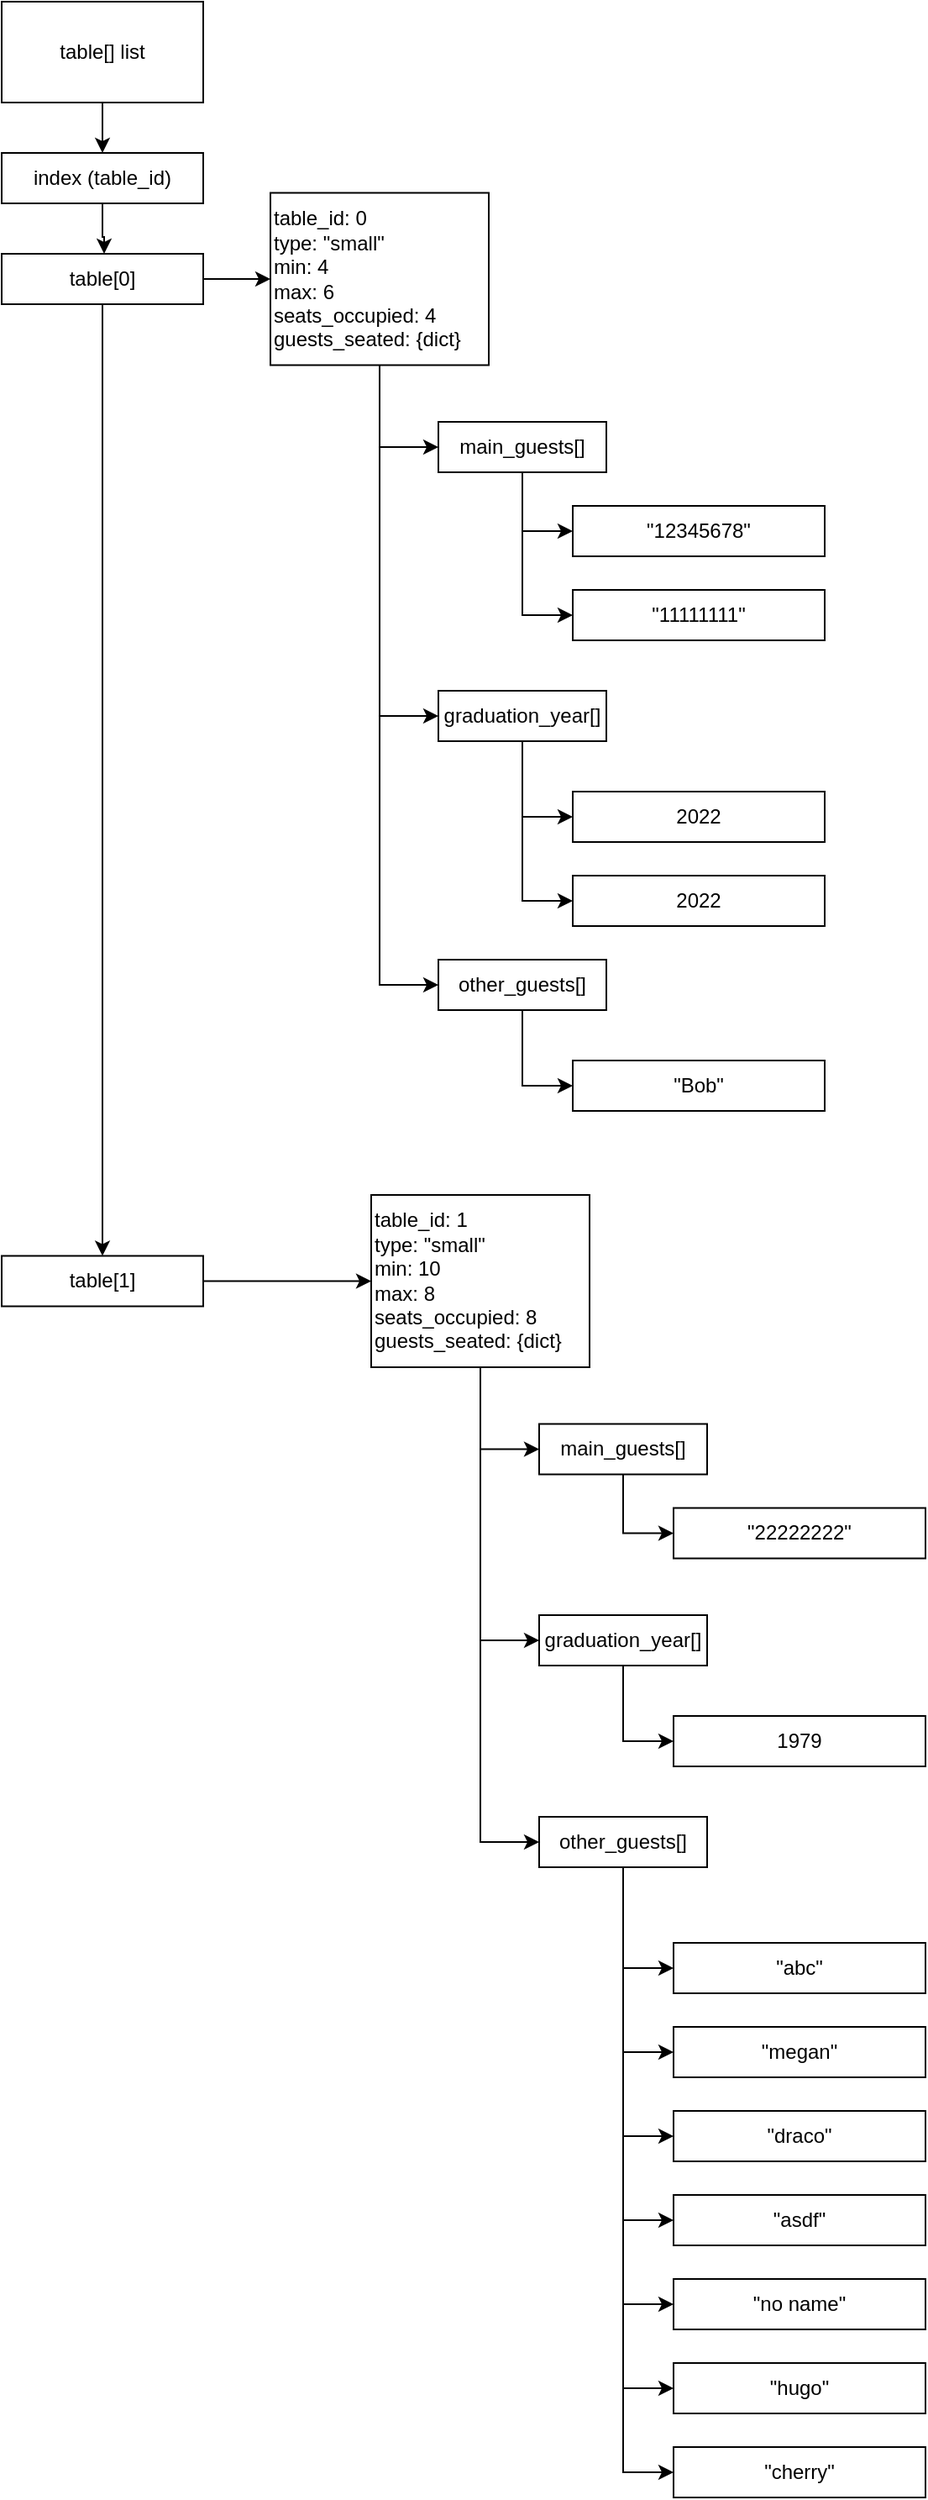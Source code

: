 <mxfile version="27.0.9">
  <diagram name="第 1 页" id="QF-57AJRYaY1Wi2G46tM">
    <mxGraphModel dx="946" dy="597" grid="1" gridSize="10" guides="1" tooltips="1" connect="1" arrows="1" fold="1" page="1" pageScale="1" pageWidth="827" pageHeight="1169" math="0" shadow="0">
      <root>
        <mxCell id="0" />
        <mxCell id="1" parent="0" />
        <mxCell id="AaTU3RrL48MkJrULVNO8-1" value="table[] list" style="rounded=0;whiteSpace=wrap;html=1;" vertex="1" parent="1">
          <mxGeometry x="640" y="330" width="120" height="60" as="geometry" />
        </mxCell>
        <mxCell id="AaTU3RrL48MkJrULVNO8-2" style="edgeStyle=orthogonalEdgeStyle;rounded=0;orthogonalLoop=1;jettySize=auto;html=1;entryX=0.5;entryY=0;entryDx=0;entryDy=0;" edge="1" parent="1" target="AaTU3RrL48MkJrULVNO8-4">
          <mxGeometry relative="1" as="geometry">
            <mxPoint x="700" y="390" as="sourcePoint" />
          </mxGeometry>
        </mxCell>
        <mxCell id="AaTU3RrL48MkJrULVNO8-3" style="edgeStyle=orthogonalEdgeStyle;rounded=0;orthogonalLoop=1;jettySize=auto;html=1;" edge="1" parent="1" source="AaTU3RrL48MkJrULVNO8-4" target="AaTU3RrL48MkJrULVNO8-6">
          <mxGeometry relative="1" as="geometry">
            <mxPoint x="700" y="500" as="targetPoint" />
            <Array as="points">
              <mxPoint x="700" y="470" />
              <mxPoint x="701" y="470" />
            </Array>
          </mxGeometry>
        </mxCell>
        <mxCell id="AaTU3RrL48MkJrULVNO8-4" value="index (table_id)" style="rounded=0;whiteSpace=wrap;html=1;" vertex="1" parent="1">
          <mxGeometry x="640" y="420" width="120" height="30" as="geometry" />
        </mxCell>
        <mxCell id="AaTU3RrL48MkJrULVNO8-5" style="edgeStyle=orthogonalEdgeStyle;rounded=0;orthogonalLoop=1;jettySize=auto;html=1;entryX=0;entryY=0.5;entryDx=0;entryDy=0;" edge="1" parent="1" source="AaTU3RrL48MkJrULVNO8-6" target="AaTU3RrL48MkJrULVNO8-7">
          <mxGeometry relative="1" as="geometry" />
        </mxCell>
        <mxCell id="AaTU3RrL48MkJrULVNO8-44" style="edgeStyle=orthogonalEdgeStyle;rounded=0;orthogonalLoop=1;jettySize=auto;html=1;" edge="1" parent="1" source="AaTU3RrL48MkJrULVNO8-6" target="AaTU3RrL48MkJrULVNO8-42">
          <mxGeometry relative="1" as="geometry" />
        </mxCell>
        <mxCell id="AaTU3RrL48MkJrULVNO8-6" value="table[0]" style="rounded=0;whiteSpace=wrap;html=1;" vertex="1" parent="1">
          <mxGeometry x="640" y="480" width="120" height="30" as="geometry" />
        </mxCell>
        <mxCell id="AaTU3RrL48MkJrULVNO8-12" style="edgeStyle=orthogonalEdgeStyle;rounded=0;orthogonalLoop=1;jettySize=auto;html=1;entryX=0;entryY=0.5;entryDx=0;entryDy=0;" edge="1" parent="1" source="AaTU3RrL48MkJrULVNO8-7" target="AaTU3RrL48MkJrULVNO8-8">
          <mxGeometry relative="1" as="geometry" />
        </mxCell>
        <mxCell id="AaTU3RrL48MkJrULVNO8-13" style="edgeStyle=orthogonalEdgeStyle;rounded=0;orthogonalLoop=1;jettySize=auto;html=1;entryX=0;entryY=0.5;entryDx=0;entryDy=0;" edge="1" parent="1" source="AaTU3RrL48MkJrULVNO8-7" target="AaTU3RrL48MkJrULVNO8-9">
          <mxGeometry relative="1" as="geometry" />
        </mxCell>
        <mxCell id="AaTU3RrL48MkJrULVNO8-14" style="edgeStyle=orthogonalEdgeStyle;rounded=0;orthogonalLoop=1;jettySize=auto;html=1;entryX=0;entryY=0.5;entryDx=0;entryDy=0;" edge="1" parent="1" source="AaTU3RrL48MkJrULVNO8-7" target="AaTU3RrL48MkJrULVNO8-10">
          <mxGeometry relative="1" as="geometry" />
        </mxCell>
        <mxCell id="AaTU3RrL48MkJrULVNO8-7" value="table_id: 0&lt;div&gt;type: &quot;small&quot;&lt;/div&gt;&lt;div&gt;min: 4&lt;/div&gt;&lt;div&gt;max: 6&lt;/div&gt;&lt;div&gt;seats_occupied: 4&lt;/div&gt;&lt;div&gt;&lt;span style=&quot;background-color: transparent; color: light-dark(rgb(0, 0, 0), rgb(255, 255, 255));&quot;&gt;guests_seated: {dict}&amp;nbsp;&lt;/span&gt;&lt;/div&gt;" style="rounded=0;whiteSpace=wrap;html=1;align=left;" vertex="1" parent="1">
          <mxGeometry x="800" y="443.75" width="130" height="102.5" as="geometry" />
        </mxCell>
        <mxCell id="AaTU3RrL48MkJrULVNO8-19" style="edgeStyle=orthogonalEdgeStyle;rounded=0;orthogonalLoop=1;jettySize=auto;html=1;entryX=0;entryY=0.5;entryDx=0;entryDy=0;" edge="1" parent="1" source="AaTU3RrL48MkJrULVNO8-8" target="AaTU3RrL48MkJrULVNO8-15">
          <mxGeometry relative="1" as="geometry" />
        </mxCell>
        <mxCell id="AaTU3RrL48MkJrULVNO8-20" style="edgeStyle=orthogonalEdgeStyle;rounded=0;orthogonalLoop=1;jettySize=auto;html=1;entryX=0;entryY=0.5;entryDx=0;entryDy=0;" edge="1" parent="1" source="AaTU3RrL48MkJrULVNO8-8" target="AaTU3RrL48MkJrULVNO8-16">
          <mxGeometry relative="1" as="geometry" />
        </mxCell>
        <mxCell id="AaTU3RrL48MkJrULVNO8-8" value="main_guests[]" style="rounded=0;whiteSpace=wrap;html=1;" vertex="1" parent="1">
          <mxGeometry x="900" y="580" width="100" height="30" as="geometry" />
        </mxCell>
        <mxCell id="AaTU3RrL48MkJrULVNO8-21" style="edgeStyle=orthogonalEdgeStyle;rounded=0;orthogonalLoop=1;jettySize=auto;html=1;entryX=0;entryY=0.5;entryDx=0;entryDy=0;" edge="1" parent="1" source="AaTU3RrL48MkJrULVNO8-9" target="AaTU3RrL48MkJrULVNO8-17">
          <mxGeometry relative="1" as="geometry" />
        </mxCell>
        <mxCell id="AaTU3RrL48MkJrULVNO8-22" style="edgeStyle=orthogonalEdgeStyle;rounded=0;orthogonalLoop=1;jettySize=auto;html=1;entryX=0;entryY=0.5;entryDx=0;entryDy=0;" edge="1" parent="1" source="AaTU3RrL48MkJrULVNO8-9" target="AaTU3RrL48MkJrULVNO8-18">
          <mxGeometry relative="1" as="geometry" />
        </mxCell>
        <mxCell id="AaTU3RrL48MkJrULVNO8-9" value="graduation_year[]" style="rounded=0;whiteSpace=wrap;html=1;" vertex="1" parent="1">
          <mxGeometry x="900" y="740" width="100" height="30" as="geometry" />
        </mxCell>
        <mxCell id="AaTU3RrL48MkJrULVNO8-24" style="edgeStyle=orthogonalEdgeStyle;rounded=0;orthogonalLoop=1;jettySize=auto;html=1;entryX=0;entryY=0.5;entryDx=0;entryDy=0;" edge="1" parent="1" source="AaTU3RrL48MkJrULVNO8-10" target="AaTU3RrL48MkJrULVNO8-23">
          <mxGeometry relative="1" as="geometry" />
        </mxCell>
        <mxCell id="AaTU3RrL48MkJrULVNO8-10" value="other_guests[]" style="rounded=0;whiteSpace=wrap;html=1;" vertex="1" parent="1">
          <mxGeometry x="900" y="900" width="100" height="30" as="geometry" />
        </mxCell>
        <mxCell id="AaTU3RrL48MkJrULVNO8-15" value="&quot;12345678&quot;" style="rounded=0;whiteSpace=wrap;html=1;" vertex="1" parent="1">
          <mxGeometry x="980" y="630" width="150" height="30" as="geometry" />
        </mxCell>
        <mxCell id="AaTU3RrL48MkJrULVNO8-16" value="&quot;11111111&quot;" style="rounded=0;whiteSpace=wrap;html=1;" vertex="1" parent="1">
          <mxGeometry x="980" y="680" width="150" height="30" as="geometry" />
        </mxCell>
        <mxCell id="AaTU3RrL48MkJrULVNO8-17" value="2022" style="rounded=0;whiteSpace=wrap;html=1;" vertex="1" parent="1">
          <mxGeometry x="980" y="800" width="150" height="30" as="geometry" />
        </mxCell>
        <mxCell id="AaTU3RrL48MkJrULVNO8-18" value="2022" style="rounded=0;whiteSpace=wrap;html=1;" vertex="1" parent="1">
          <mxGeometry x="980" y="850" width="150" height="30" as="geometry" />
        </mxCell>
        <mxCell id="AaTU3RrL48MkJrULVNO8-23" value="&quot;Bob&quot;" style="rounded=0;whiteSpace=wrap;html=1;" vertex="1" parent="1">
          <mxGeometry x="980" y="960" width="150" height="30" as="geometry" />
        </mxCell>
        <mxCell id="AaTU3RrL48MkJrULVNO8-25" style="edgeStyle=orthogonalEdgeStyle;rounded=0;orthogonalLoop=1;jettySize=auto;html=1;entryX=0;entryY=0.5;entryDx=0;entryDy=0;" edge="1" parent="1" source="AaTU3RrL48MkJrULVNO8-28" target="AaTU3RrL48MkJrULVNO8-31">
          <mxGeometry relative="1" as="geometry" />
        </mxCell>
        <mxCell id="AaTU3RrL48MkJrULVNO8-26" style="edgeStyle=orthogonalEdgeStyle;rounded=0;orthogonalLoop=1;jettySize=auto;html=1;entryX=0;entryY=0.5;entryDx=0;entryDy=0;" edge="1" parent="1" source="AaTU3RrL48MkJrULVNO8-28" target="AaTU3RrL48MkJrULVNO8-34">
          <mxGeometry relative="1" as="geometry" />
        </mxCell>
        <mxCell id="AaTU3RrL48MkJrULVNO8-27" style="edgeStyle=orthogonalEdgeStyle;rounded=0;orthogonalLoop=1;jettySize=auto;html=1;entryX=0;entryY=0.5;entryDx=0;entryDy=0;" edge="1" parent="1" source="AaTU3RrL48MkJrULVNO8-28" target="AaTU3RrL48MkJrULVNO8-36">
          <mxGeometry relative="1" as="geometry" />
        </mxCell>
        <mxCell id="AaTU3RrL48MkJrULVNO8-28" value="table_id: 1&lt;div&gt;type: &quot;small&quot;&lt;/div&gt;&lt;div&gt;min: 10&lt;/div&gt;&lt;div&gt;max: 8&lt;/div&gt;&lt;div&gt;seats_occupied: 8&lt;/div&gt;&lt;div&gt;&lt;span style=&quot;background-color: transparent; color: light-dark(rgb(0, 0, 0), rgb(255, 255, 255));&quot;&gt;guests_seated: {dict}&amp;nbsp;&lt;/span&gt;&lt;/div&gt;" style="rounded=0;whiteSpace=wrap;html=1;align=left;" vertex="1" parent="1">
          <mxGeometry x="860" y="1040" width="130" height="102.5" as="geometry" />
        </mxCell>
        <mxCell id="AaTU3RrL48MkJrULVNO8-29" style="edgeStyle=orthogonalEdgeStyle;rounded=0;orthogonalLoop=1;jettySize=auto;html=1;entryX=0;entryY=0.5;entryDx=0;entryDy=0;" edge="1" parent="1" source="AaTU3RrL48MkJrULVNO8-31" target="AaTU3RrL48MkJrULVNO8-37">
          <mxGeometry relative="1" as="geometry" />
        </mxCell>
        <mxCell id="AaTU3RrL48MkJrULVNO8-31" value="main_guests[]" style="rounded=0;whiteSpace=wrap;html=1;" vertex="1" parent="1">
          <mxGeometry x="960" y="1176.25" width="100" height="30" as="geometry" />
        </mxCell>
        <mxCell id="AaTU3RrL48MkJrULVNO8-32" style="edgeStyle=orthogonalEdgeStyle;rounded=0;orthogonalLoop=1;jettySize=auto;html=1;entryX=0;entryY=0.5;entryDx=0;entryDy=0;" edge="1" parent="1" source="AaTU3RrL48MkJrULVNO8-34" target="AaTU3RrL48MkJrULVNO8-39">
          <mxGeometry relative="1" as="geometry" />
        </mxCell>
        <mxCell id="AaTU3RrL48MkJrULVNO8-34" value="graduation_year[]" style="rounded=0;whiteSpace=wrap;html=1;" vertex="1" parent="1">
          <mxGeometry x="960" y="1290" width="100" height="30" as="geometry" />
        </mxCell>
        <mxCell id="AaTU3RrL48MkJrULVNO8-61" style="edgeStyle=orthogonalEdgeStyle;rounded=0;orthogonalLoop=1;jettySize=auto;html=1;entryX=0;entryY=0.5;entryDx=0;entryDy=0;" edge="1" parent="1" source="AaTU3RrL48MkJrULVNO8-36" target="AaTU3RrL48MkJrULVNO8-53">
          <mxGeometry relative="1" as="geometry" />
        </mxCell>
        <mxCell id="AaTU3RrL48MkJrULVNO8-62" style="edgeStyle=orthogonalEdgeStyle;rounded=0;orthogonalLoop=1;jettySize=auto;html=1;entryX=0;entryY=0.5;entryDx=0;entryDy=0;" edge="1" parent="1" source="AaTU3RrL48MkJrULVNO8-36" target="AaTU3RrL48MkJrULVNO8-54">
          <mxGeometry relative="1" as="geometry" />
        </mxCell>
        <mxCell id="AaTU3RrL48MkJrULVNO8-63" style="edgeStyle=orthogonalEdgeStyle;rounded=0;orthogonalLoop=1;jettySize=auto;html=1;entryX=0;entryY=0.5;entryDx=0;entryDy=0;" edge="1" parent="1" source="AaTU3RrL48MkJrULVNO8-36" target="AaTU3RrL48MkJrULVNO8-55">
          <mxGeometry relative="1" as="geometry" />
        </mxCell>
        <mxCell id="AaTU3RrL48MkJrULVNO8-64" style="edgeStyle=orthogonalEdgeStyle;rounded=0;orthogonalLoop=1;jettySize=auto;html=1;entryX=0;entryY=0.5;entryDx=0;entryDy=0;" edge="1" parent="1" source="AaTU3RrL48MkJrULVNO8-36" target="AaTU3RrL48MkJrULVNO8-56">
          <mxGeometry relative="1" as="geometry" />
        </mxCell>
        <mxCell id="AaTU3RrL48MkJrULVNO8-65" style="edgeStyle=orthogonalEdgeStyle;rounded=0;orthogonalLoop=1;jettySize=auto;html=1;entryX=0;entryY=0.5;entryDx=0;entryDy=0;" edge="1" parent="1" source="AaTU3RrL48MkJrULVNO8-36" target="AaTU3RrL48MkJrULVNO8-57">
          <mxGeometry relative="1" as="geometry" />
        </mxCell>
        <mxCell id="AaTU3RrL48MkJrULVNO8-66" style="edgeStyle=orthogonalEdgeStyle;rounded=0;orthogonalLoop=1;jettySize=auto;html=1;entryX=0;entryY=0.5;entryDx=0;entryDy=0;" edge="1" parent="1" source="AaTU3RrL48MkJrULVNO8-36" target="AaTU3RrL48MkJrULVNO8-58">
          <mxGeometry relative="1" as="geometry" />
        </mxCell>
        <mxCell id="AaTU3RrL48MkJrULVNO8-67" style="edgeStyle=orthogonalEdgeStyle;rounded=0;orthogonalLoop=1;jettySize=auto;html=1;entryX=0;entryY=0.5;entryDx=0;entryDy=0;" edge="1" parent="1" source="AaTU3RrL48MkJrULVNO8-36" target="AaTU3RrL48MkJrULVNO8-59">
          <mxGeometry relative="1" as="geometry" />
        </mxCell>
        <mxCell id="AaTU3RrL48MkJrULVNO8-36" value="other_guests[]" style="rounded=0;whiteSpace=wrap;html=1;" vertex="1" parent="1">
          <mxGeometry x="960" y="1410" width="100" height="30" as="geometry" />
        </mxCell>
        <mxCell id="AaTU3RrL48MkJrULVNO8-37" value="&quot;22222222&quot;" style="rounded=0;whiteSpace=wrap;html=1;" vertex="1" parent="1">
          <mxGeometry x="1040" y="1226.25" width="150" height="30" as="geometry" />
        </mxCell>
        <mxCell id="AaTU3RrL48MkJrULVNO8-39" value="1979" style="rounded=0;whiteSpace=wrap;html=1;" vertex="1" parent="1">
          <mxGeometry x="1040" y="1350" width="150" height="30" as="geometry" />
        </mxCell>
        <mxCell id="AaTU3RrL48MkJrULVNO8-43" style="edgeStyle=orthogonalEdgeStyle;rounded=0;orthogonalLoop=1;jettySize=auto;html=1;" edge="1" parent="1" source="AaTU3RrL48MkJrULVNO8-42" target="AaTU3RrL48MkJrULVNO8-28">
          <mxGeometry relative="1" as="geometry" />
        </mxCell>
        <mxCell id="AaTU3RrL48MkJrULVNO8-42" value="table[1]" style="rounded=0;whiteSpace=wrap;html=1;" vertex="1" parent="1">
          <mxGeometry x="640" y="1076.25" width="120" height="30" as="geometry" />
        </mxCell>
        <mxCell id="AaTU3RrL48MkJrULVNO8-53" value="&quot;abc&quot;" style="rounded=0;whiteSpace=wrap;html=1;" vertex="1" parent="1">
          <mxGeometry x="1040" y="1485" width="150" height="30" as="geometry" />
        </mxCell>
        <mxCell id="AaTU3RrL48MkJrULVNO8-54" value="&quot;megan&quot;" style="rounded=0;whiteSpace=wrap;html=1;" vertex="1" parent="1">
          <mxGeometry x="1040" y="1535" width="150" height="30" as="geometry" />
        </mxCell>
        <mxCell id="AaTU3RrL48MkJrULVNO8-55" value="&quot;draco&quot;" style="rounded=0;whiteSpace=wrap;html=1;" vertex="1" parent="1">
          <mxGeometry x="1040" y="1585" width="150" height="30" as="geometry" />
        </mxCell>
        <mxCell id="AaTU3RrL48MkJrULVNO8-56" value="&quot;asdf&quot;" style="rounded=0;whiteSpace=wrap;html=1;" vertex="1" parent="1">
          <mxGeometry x="1040" y="1635" width="150" height="30" as="geometry" />
        </mxCell>
        <mxCell id="AaTU3RrL48MkJrULVNO8-57" value="&quot;no name&quot;" style="rounded=0;whiteSpace=wrap;html=1;" vertex="1" parent="1">
          <mxGeometry x="1040" y="1685" width="150" height="30" as="geometry" />
        </mxCell>
        <mxCell id="AaTU3RrL48MkJrULVNO8-58" value="&quot;hugo&quot;" style="rounded=0;whiteSpace=wrap;html=1;" vertex="1" parent="1">
          <mxGeometry x="1040" y="1735" width="150" height="30" as="geometry" />
        </mxCell>
        <mxCell id="AaTU3RrL48MkJrULVNO8-59" value="&quot;cherry&quot;" style="rounded=0;whiteSpace=wrap;html=1;" vertex="1" parent="1">
          <mxGeometry x="1040" y="1785" width="150" height="30" as="geometry" />
        </mxCell>
      </root>
    </mxGraphModel>
  </diagram>
</mxfile>
